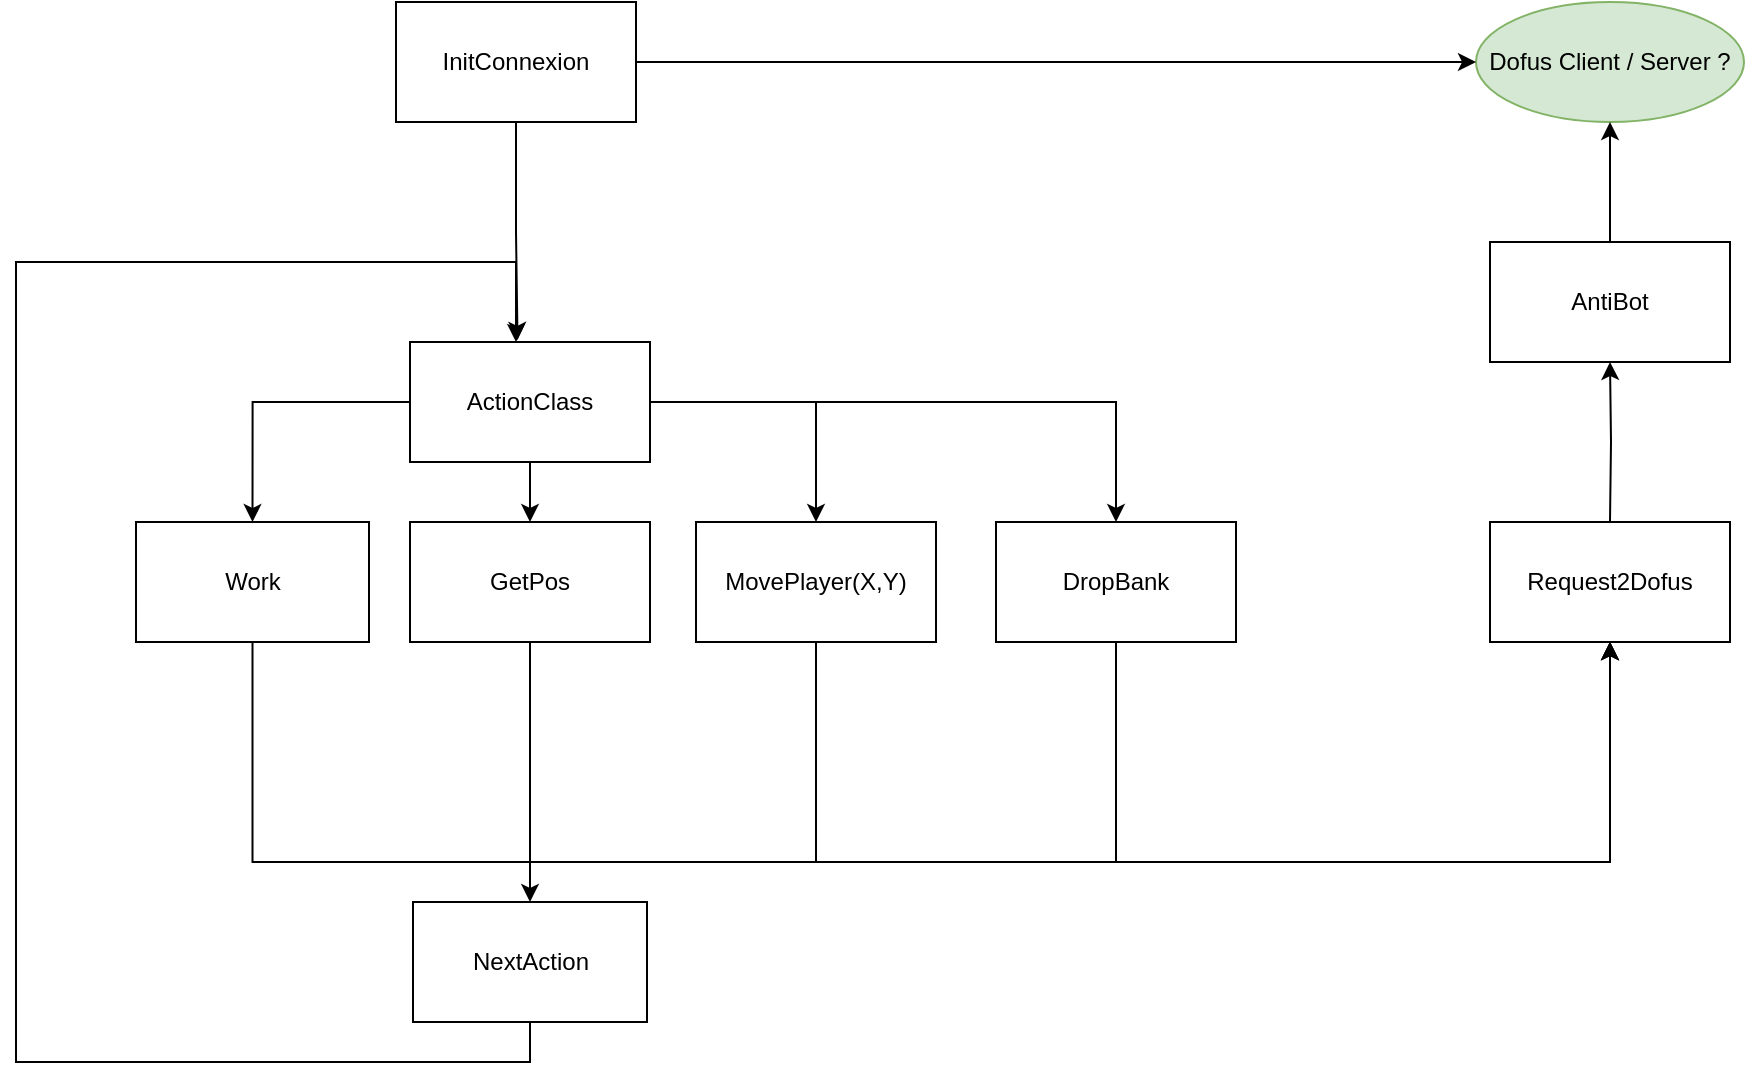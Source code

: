 <mxfile version="15.8.6" type="github">
  <diagram id="C5RBs43oDa-KdzZeNtuy" name="Page-1">
    <mxGraphModel dx="2036" dy="560" grid="1" gridSize="10" guides="1" tooltips="1" connect="1" arrows="1" fold="1" page="1" pageScale="1" pageWidth="827" pageHeight="1169" math="0" shadow="0">
      <root>
        <mxCell id="WIyWlLk6GJQsqaUBKTNV-0" />
        <mxCell id="WIyWlLk6GJQsqaUBKTNV-1" parent="WIyWlLk6GJQsqaUBKTNV-0" />
        <mxCell id="JIG8oCYCMdzA0qy7OW5Z-1" value="Dofus Client / Server ?" style="ellipse;whiteSpace=wrap;html=1;fillColor=#d5e8d4;strokeColor=#82b366;" vertex="1" parent="WIyWlLk6GJQsqaUBKTNV-1">
          <mxGeometry x="640" y="210" width="134" height="60" as="geometry" />
        </mxCell>
        <mxCell id="JIG8oCYCMdzA0qy7OW5Z-75" style="edgeStyle=orthogonalEdgeStyle;rounded=0;orthogonalLoop=1;jettySize=auto;html=1;startArrow=none;startFill=0;" edge="1" parent="WIyWlLk6GJQsqaUBKTNV-1" target="JIG8oCYCMdzA0qy7OW5Z-74">
          <mxGeometry relative="1" as="geometry">
            <mxPoint x="707" y="470" as="sourcePoint" />
          </mxGeometry>
        </mxCell>
        <mxCell id="JIG8oCYCMdzA0qy7OW5Z-2" value="Request2Dofus" style="rounded=0;whiteSpace=wrap;html=1;" vertex="1" parent="WIyWlLk6GJQsqaUBKTNV-1">
          <mxGeometry x="647" y="470" width="120" height="60" as="geometry" />
        </mxCell>
        <mxCell id="JIG8oCYCMdzA0qy7OW5Z-54" style="edgeStyle=orthogonalEdgeStyle;rounded=0;orthogonalLoop=1;jettySize=auto;html=1;entryX=0.448;entryY=-0.017;entryDx=0;entryDy=0;entryPerimeter=0;startArrow=none;startFill=0;" edge="1" parent="WIyWlLk6GJQsqaUBKTNV-1" source="JIG8oCYCMdzA0qy7OW5Z-4" target="JIG8oCYCMdzA0qy7OW5Z-23">
          <mxGeometry relative="1" as="geometry" />
        </mxCell>
        <mxCell id="JIG8oCYCMdzA0qy7OW5Z-78" style="edgeStyle=orthogonalEdgeStyle;rounded=0;orthogonalLoop=1;jettySize=auto;html=1;startArrow=none;startFill=0;" edge="1" parent="WIyWlLk6GJQsqaUBKTNV-1" source="JIG8oCYCMdzA0qy7OW5Z-4" target="JIG8oCYCMdzA0qy7OW5Z-1">
          <mxGeometry relative="1" as="geometry" />
        </mxCell>
        <mxCell id="JIG8oCYCMdzA0qy7OW5Z-4" value="InitConnexion" style="rounded=0;whiteSpace=wrap;html=1;" vertex="1" parent="WIyWlLk6GJQsqaUBKTNV-1">
          <mxGeometry x="100" y="210" width="120" height="60" as="geometry" />
        </mxCell>
        <mxCell id="JIG8oCYCMdzA0qy7OW5Z-62" style="edgeStyle=orthogonalEdgeStyle;rounded=0;orthogonalLoop=1;jettySize=auto;html=1;startArrow=none;startFill=0;" edge="1" parent="WIyWlLk6GJQsqaUBKTNV-1" source="JIG8oCYCMdzA0qy7OW5Z-23" target="JIG8oCYCMdzA0qy7OW5Z-48">
          <mxGeometry relative="1" as="geometry" />
        </mxCell>
        <mxCell id="JIG8oCYCMdzA0qy7OW5Z-63" style="edgeStyle=orthogonalEdgeStyle;rounded=0;orthogonalLoop=1;jettySize=auto;html=1;startArrow=none;startFill=0;" edge="1" parent="WIyWlLk6GJQsqaUBKTNV-1" source="JIG8oCYCMdzA0qy7OW5Z-23" target="JIG8oCYCMdzA0qy7OW5Z-42">
          <mxGeometry relative="1" as="geometry" />
        </mxCell>
        <mxCell id="JIG8oCYCMdzA0qy7OW5Z-64" style="edgeStyle=orthogonalEdgeStyle;rounded=0;orthogonalLoop=1;jettySize=auto;html=1;entryX=0.5;entryY=0;entryDx=0;entryDy=0;startArrow=none;startFill=0;" edge="1" parent="WIyWlLk6GJQsqaUBKTNV-1" source="JIG8oCYCMdzA0qy7OW5Z-23" target="JIG8oCYCMdzA0qy7OW5Z-44">
          <mxGeometry relative="1" as="geometry" />
        </mxCell>
        <mxCell id="JIG8oCYCMdzA0qy7OW5Z-66" style="edgeStyle=orthogonalEdgeStyle;rounded=0;orthogonalLoop=1;jettySize=auto;html=1;startArrow=none;startFill=0;" edge="1" parent="WIyWlLk6GJQsqaUBKTNV-1" source="JIG8oCYCMdzA0qy7OW5Z-23" target="JIG8oCYCMdzA0qy7OW5Z-60">
          <mxGeometry relative="1" as="geometry" />
        </mxCell>
        <mxCell id="JIG8oCYCMdzA0qy7OW5Z-23" value="ActionClass" style="rounded=0;whiteSpace=wrap;html=1;" vertex="1" parent="WIyWlLk6GJQsqaUBKTNV-1">
          <mxGeometry x="107" y="380" width="120" height="60" as="geometry" />
        </mxCell>
        <mxCell id="JIG8oCYCMdzA0qy7OW5Z-82" style="edgeStyle=orthogonalEdgeStyle;rounded=0;orthogonalLoop=1;jettySize=auto;html=1;startArrow=none;startFill=0;" edge="1" parent="WIyWlLk6GJQsqaUBKTNV-1" source="JIG8oCYCMdzA0qy7OW5Z-42" target="JIG8oCYCMdzA0qy7OW5Z-2">
          <mxGeometry relative="1" as="geometry">
            <Array as="points">
              <mxPoint x="310" y="640" />
              <mxPoint x="707" y="640" />
            </Array>
          </mxGeometry>
        </mxCell>
        <mxCell id="JIG8oCYCMdzA0qy7OW5Z-42" value="MovePlayer(X,Y)" style="rounded=0;whiteSpace=wrap;html=1;" vertex="1" parent="WIyWlLk6GJQsqaUBKTNV-1">
          <mxGeometry x="250" y="470" width="120" height="60" as="geometry" />
        </mxCell>
        <mxCell id="JIG8oCYCMdzA0qy7OW5Z-80" style="edgeStyle=orthogonalEdgeStyle;rounded=0;orthogonalLoop=1;jettySize=auto;html=1;entryX=0.5;entryY=1;entryDx=0;entryDy=0;startArrow=none;startFill=0;" edge="1" parent="WIyWlLk6GJQsqaUBKTNV-1" source="JIG8oCYCMdzA0qy7OW5Z-44" target="JIG8oCYCMdzA0qy7OW5Z-2">
          <mxGeometry relative="1" as="geometry">
            <Array as="points">
              <mxPoint x="28" y="640" />
              <mxPoint x="707" y="640" />
            </Array>
          </mxGeometry>
        </mxCell>
        <mxCell id="JIG8oCYCMdzA0qy7OW5Z-44" value="Work" style="rounded=0;whiteSpace=wrap;html=1;" vertex="1" parent="WIyWlLk6GJQsqaUBKTNV-1">
          <mxGeometry x="-30" y="470" width="116.5" height="60" as="geometry" />
        </mxCell>
        <mxCell id="JIG8oCYCMdzA0qy7OW5Z-81" style="edgeStyle=orthogonalEdgeStyle;rounded=0;orthogonalLoop=1;jettySize=auto;html=1;startArrow=none;startFill=0;" edge="1" parent="WIyWlLk6GJQsqaUBKTNV-1" source="JIG8oCYCMdzA0qy7OW5Z-48" target="JIG8oCYCMdzA0qy7OW5Z-2">
          <mxGeometry relative="1" as="geometry">
            <Array as="points">
              <mxPoint x="167" y="640" />
              <mxPoint x="707" y="640" />
            </Array>
          </mxGeometry>
        </mxCell>
        <mxCell id="JIG8oCYCMdzA0qy7OW5Z-88" style="edgeStyle=orthogonalEdgeStyle;rounded=0;orthogonalLoop=1;jettySize=auto;html=1;startArrow=none;startFill=0;" edge="1" parent="WIyWlLk6GJQsqaUBKTNV-1" source="JIG8oCYCMdzA0qy7OW5Z-48" target="JIG8oCYCMdzA0qy7OW5Z-84">
          <mxGeometry relative="1" as="geometry" />
        </mxCell>
        <mxCell id="JIG8oCYCMdzA0qy7OW5Z-48" value="GetPos" style="rounded=0;whiteSpace=wrap;html=1;" vertex="1" parent="WIyWlLk6GJQsqaUBKTNV-1">
          <mxGeometry x="107" y="470" width="120" height="60" as="geometry" />
        </mxCell>
        <mxCell id="JIG8oCYCMdzA0qy7OW5Z-83" style="edgeStyle=orthogonalEdgeStyle;rounded=0;orthogonalLoop=1;jettySize=auto;html=1;startArrow=none;startFill=0;" edge="1" parent="WIyWlLk6GJQsqaUBKTNV-1" source="JIG8oCYCMdzA0qy7OW5Z-60" target="JIG8oCYCMdzA0qy7OW5Z-2">
          <mxGeometry relative="1" as="geometry">
            <Array as="points">
              <mxPoint x="460" y="640" />
              <mxPoint x="707" y="640" />
            </Array>
          </mxGeometry>
        </mxCell>
        <mxCell id="JIG8oCYCMdzA0qy7OW5Z-60" value="DropBank" style="rounded=0;whiteSpace=wrap;html=1;" vertex="1" parent="WIyWlLk6GJQsqaUBKTNV-1">
          <mxGeometry x="400" y="470" width="120" height="60" as="geometry" />
        </mxCell>
        <mxCell id="JIG8oCYCMdzA0qy7OW5Z-77" style="edgeStyle=orthogonalEdgeStyle;rounded=0;orthogonalLoop=1;jettySize=auto;html=1;entryX=0.5;entryY=1;entryDx=0;entryDy=0;startArrow=none;startFill=0;" edge="1" parent="WIyWlLk6GJQsqaUBKTNV-1" source="JIG8oCYCMdzA0qy7OW5Z-74" target="JIG8oCYCMdzA0qy7OW5Z-1">
          <mxGeometry relative="1" as="geometry" />
        </mxCell>
        <mxCell id="JIG8oCYCMdzA0qy7OW5Z-74" value="AntiBot" style="rounded=0;whiteSpace=wrap;html=1;" vertex="1" parent="WIyWlLk6GJQsqaUBKTNV-1">
          <mxGeometry x="647" y="330" width="120" height="60" as="geometry" />
        </mxCell>
        <mxCell id="JIG8oCYCMdzA0qy7OW5Z-90" style="edgeStyle=orthogonalEdgeStyle;rounded=0;orthogonalLoop=1;jettySize=auto;html=1;startArrow=none;startFill=0;" edge="1" parent="WIyWlLk6GJQsqaUBKTNV-1" source="JIG8oCYCMdzA0qy7OW5Z-84">
          <mxGeometry relative="1" as="geometry">
            <mxPoint x="160" y="380" as="targetPoint" />
            <Array as="points">
              <mxPoint x="167" y="740" />
              <mxPoint x="-90" y="740" />
              <mxPoint x="-90" y="340" />
              <mxPoint x="160" y="340" />
            </Array>
          </mxGeometry>
        </mxCell>
        <mxCell id="JIG8oCYCMdzA0qy7OW5Z-84" value="NextAction" style="rounded=0;whiteSpace=wrap;html=1;" vertex="1" parent="WIyWlLk6GJQsqaUBKTNV-1">
          <mxGeometry x="108.5" y="660" width="117" height="60" as="geometry" />
        </mxCell>
      </root>
    </mxGraphModel>
  </diagram>
</mxfile>
